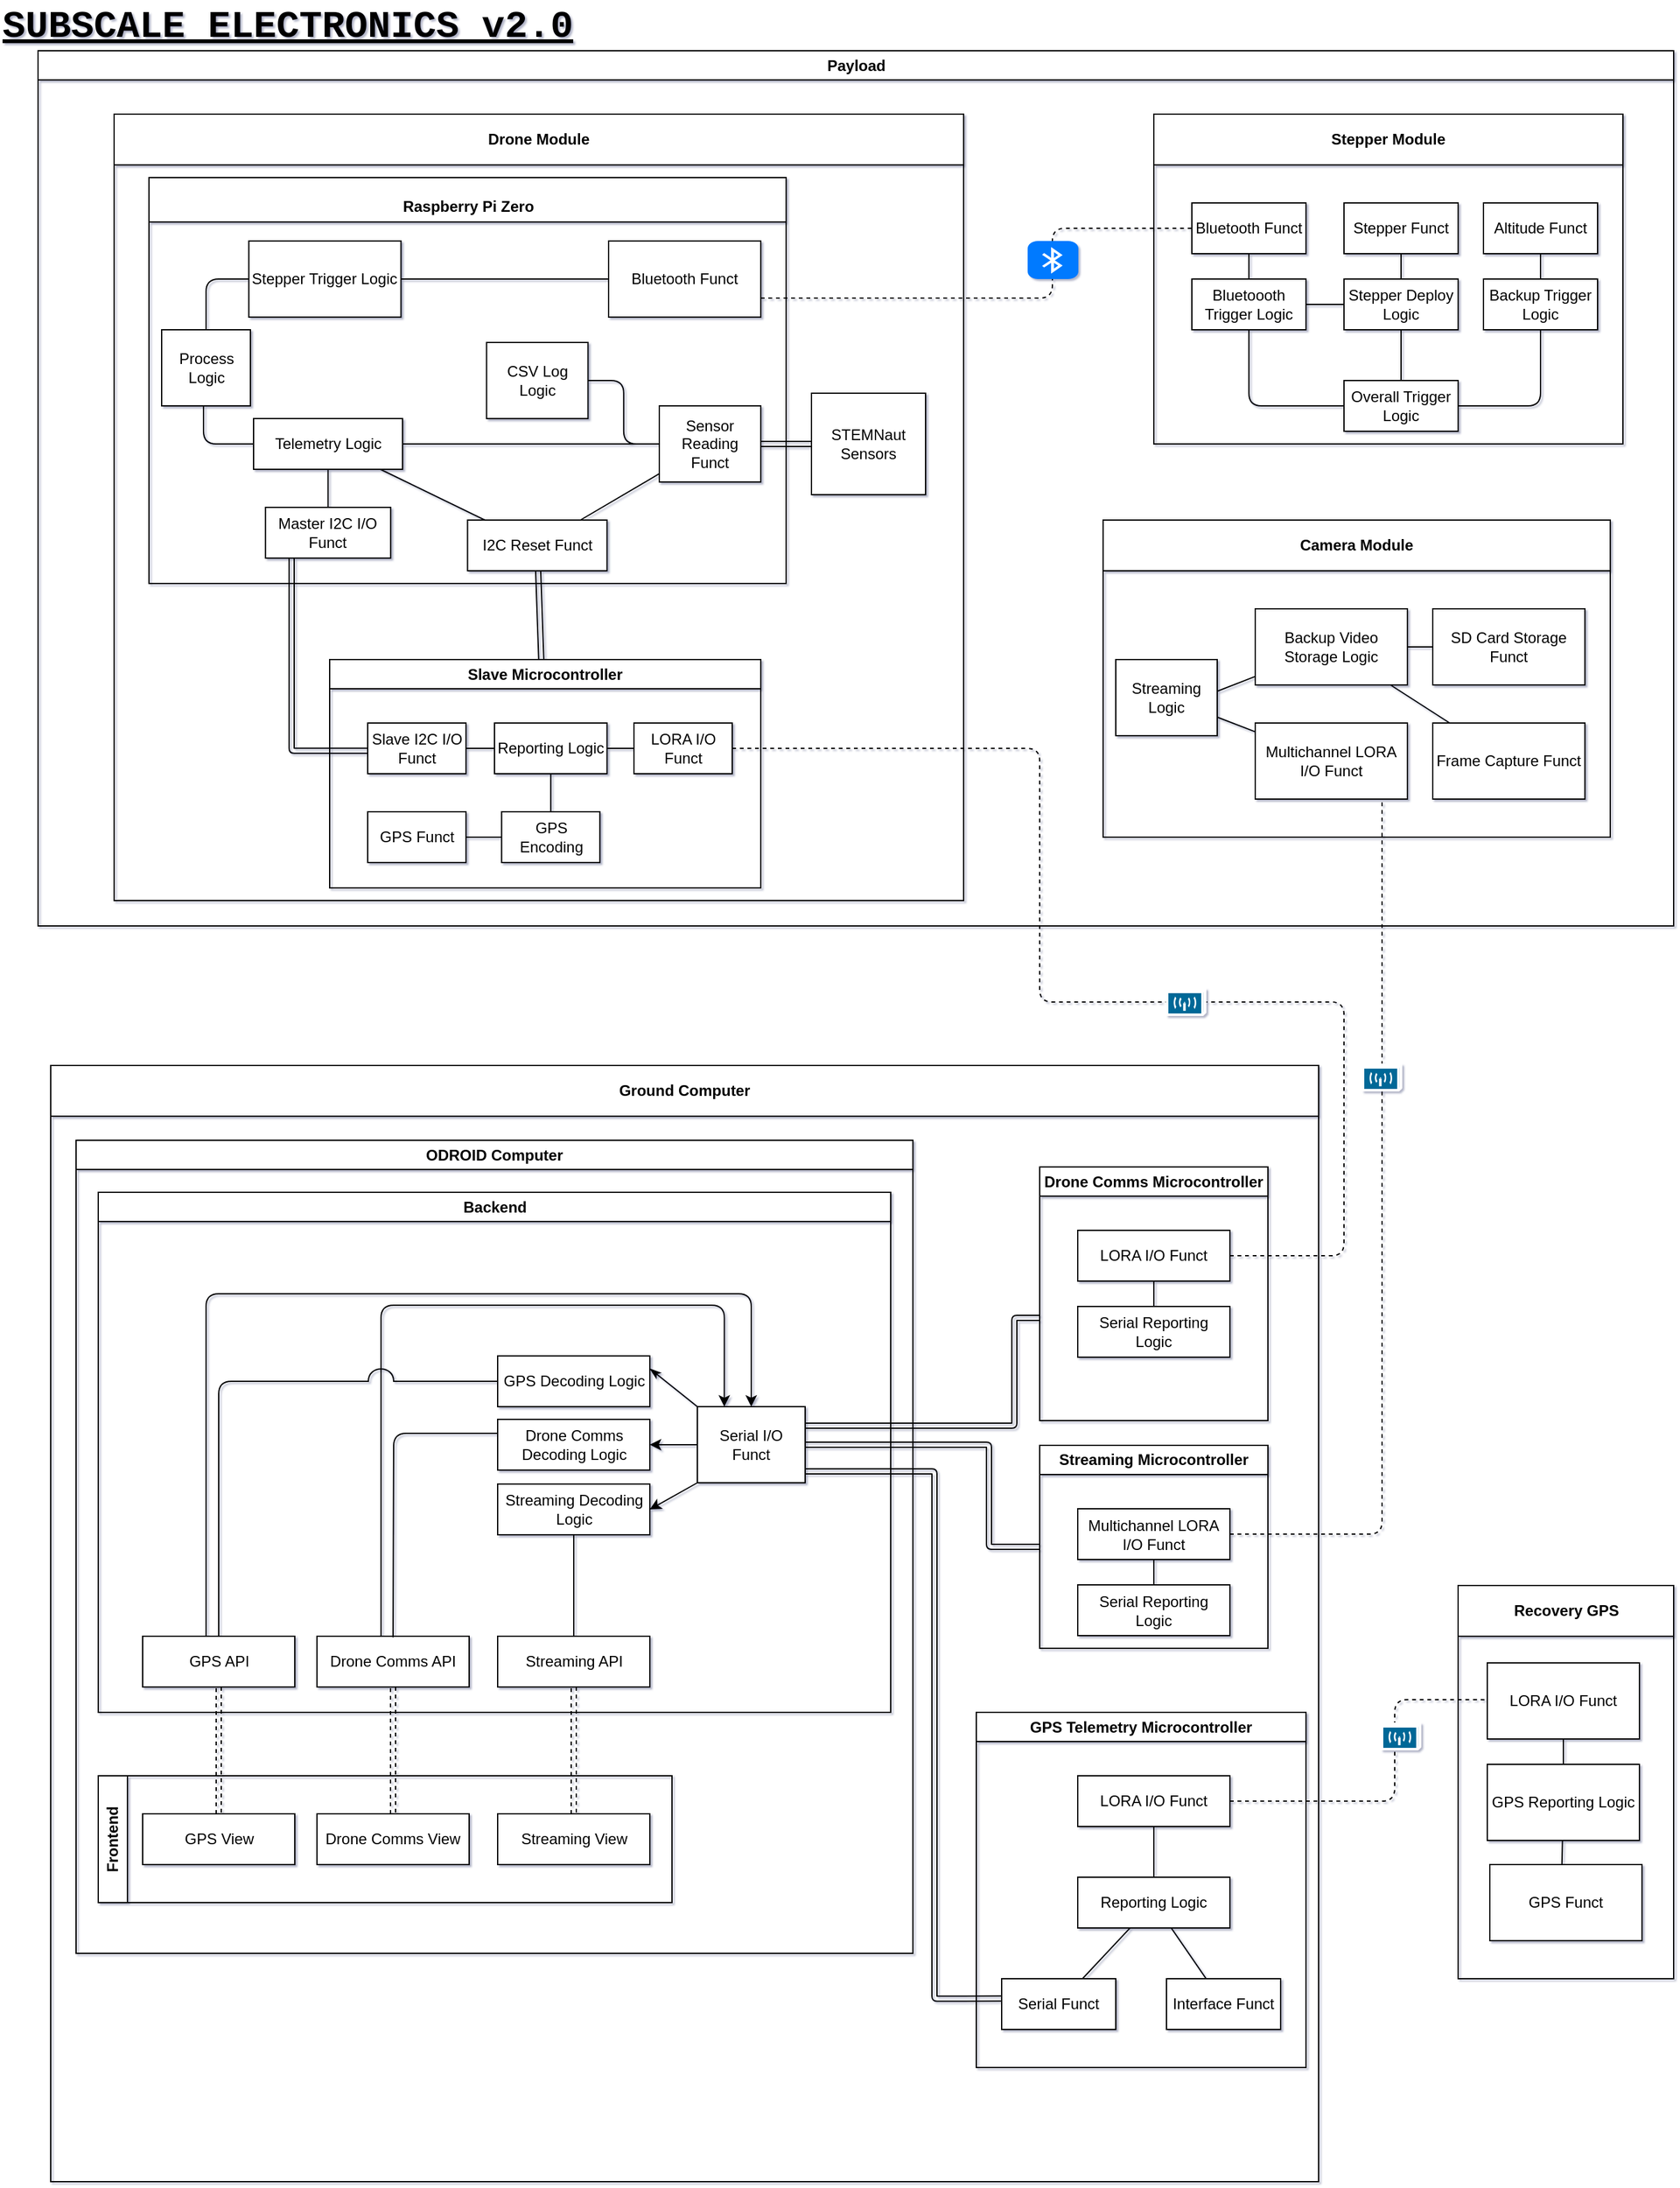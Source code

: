 <mxfile scale="2" border="10">
    <diagram id="4QediJ6yFRxEmzGJgpwU" name="Page-2">
        <mxGraphModel dx="2498" dy="772" grid="1" gridSize="10" guides="1" tooltips="1" connect="1" arrows="1" fold="1" page="0" pageScale="1" pageWidth="850" pageHeight="1100" background="none" math="0" shadow="1">
            <root>
                <mxCell id="0"/>
                <mxCell id="1" parent="0"/>
                <mxCell id="gPSL2kvVGcQyYVKuC0gU-1" value="&lt;div style=&quot;font-size: 30px;&quot;&gt;SUBSCALE ELECTRONICS v2.0&lt;/div&gt;" style="text;html=1;strokeColor=none;fillColor=none;align=left;verticalAlign=middle;whiteSpace=wrap;rounded=0;fontFamily=Courier New;fontSize=30;fontStyle=5" parent="1" vertex="1">
                    <mxGeometry x="-390" y="90" width="640" height="40" as="geometry"/>
                </mxCell>
                <mxCell id="gPSL2kvVGcQyYVKuC0gU-23" value="Ground Computer" style="swimlane;whiteSpace=wrap;html=1;startSize=40;" parent="1" vertex="1">
                    <mxGeometry x="-350" y="930" width="1000" height="880" as="geometry">
                        <mxRectangle x="110" y="470" width="180" height="40" as="alternateBounds"/>
                    </mxGeometry>
                </mxCell>
                <mxCell id="gPSL2kvVGcQyYVKuC0gU-254" style="edgeStyle=orthogonalEdgeStyle;shape=link;jumpStyle=arc;jumpSize=20;html=1;entryX=1;entryY=0.25;entryDx=0;entryDy=0;fontColor=default;startArrow=none;startFill=0;endArrow=none;endFill=0;" parent="gPSL2kvVGcQyYVKuC0gU-23" source="gPSL2kvVGcQyYVKuC0gU-136" target="gPSL2kvVGcQyYVKuC0gU-139" edge="1">
                    <mxGeometry relative="1" as="geometry">
                        <Array as="points">
                            <mxPoint x="760" y="199"/>
                            <mxPoint x="760" y="284"/>
                        </Array>
                    </mxGeometry>
                </mxCell>
                <mxCell id="gPSL2kvVGcQyYVKuC0gU-136" value="Drone Comms Microcontroller" style="swimlane;whiteSpace=wrap;html=1;labelBackgroundColor=none;fontColor=default;" parent="gPSL2kvVGcQyYVKuC0gU-23" vertex="1">
                    <mxGeometry x="780" y="80" width="180" height="200" as="geometry"/>
                </mxCell>
                <mxCell id="gPSL2kvVGcQyYVKuC0gU-144" style="edgeStyle=none;html=1;fontColor=default;startArrow=none;startFill=0;endArrow=none;endFill=0;" parent="gPSL2kvVGcQyYVKuC0gU-136" source="gPSL2kvVGcQyYVKuC0gU-24" target="gPSL2kvVGcQyYVKuC0gU-137" edge="1">
                    <mxGeometry relative="1" as="geometry"/>
                </mxCell>
                <mxCell id="gPSL2kvVGcQyYVKuC0gU-24" value="LORA I/O Funct" style="rounded=0;whiteSpace=wrap;html=1;" parent="gPSL2kvVGcQyYVKuC0gU-136" vertex="1">
                    <mxGeometry x="30" y="50" width="120" height="40" as="geometry"/>
                </mxCell>
                <mxCell id="gPSL2kvVGcQyYVKuC0gU-137" value="Serial Reporting Logic" style="rounded=0;whiteSpace=wrap;html=1;" parent="gPSL2kvVGcQyYVKuC0gU-136" vertex="1">
                    <mxGeometry x="30" y="110" width="120" height="40" as="geometry"/>
                </mxCell>
                <mxCell id="gPSL2kvVGcQyYVKuC0gU-272" style="edgeStyle=orthogonalEdgeStyle;jumpStyle=gap;jumpSize=20;html=1;fontColor=default;startArrow=none;startFill=0;endArrow=none;endFill=0;shape=link;" parent="gPSL2kvVGcQyYVKuC0gU-23" source="gPSL2kvVGcQyYVKuC0gU-166" target="gPSL2kvVGcQyYVKuC0gU-139" edge="1">
                    <mxGeometry relative="1" as="geometry">
                        <Array as="points">
                            <mxPoint x="740" y="379"/>
                            <mxPoint x="740" y="299"/>
                        </Array>
                    </mxGeometry>
                </mxCell>
                <mxCell id="gPSL2kvVGcQyYVKuC0gU-166" value="Streaming Microcontroller" style="swimlane;whiteSpace=wrap;html=1;labelBackgroundColor=none;fontColor=default;" parent="gPSL2kvVGcQyYVKuC0gU-23" vertex="1">
                    <mxGeometry x="780" y="299.5" width="180" height="160" as="geometry"/>
                </mxCell>
                <mxCell id="gPSL2kvVGcQyYVKuC0gU-167" style="edgeStyle=none;html=1;fontColor=default;startArrow=none;startFill=0;endArrow=none;endFill=0;" parent="gPSL2kvVGcQyYVKuC0gU-166" source="gPSL2kvVGcQyYVKuC0gU-168" target="gPSL2kvVGcQyYVKuC0gU-169" edge="1">
                    <mxGeometry relative="1" as="geometry"/>
                </mxCell>
                <mxCell id="gPSL2kvVGcQyYVKuC0gU-168" value="Multichannel LORA I/O Funct" style="rounded=0;whiteSpace=wrap;html=1;" parent="gPSL2kvVGcQyYVKuC0gU-166" vertex="1">
                    <mxGeometry x="30" y="50" width="120" height="40" as="geometry"/>
                </mxCell>
                <mxCell id="gPSL2kvVGcQyYVKuC0gU-169" value="Serial Reporting Logic" style="rounded=0;whiteSpace=wrap;html=1;" parent="gPSL2kvVGcQyYVKuC0gU-166" vertex="1">
                    <mxGeometry x="30" y="110" width="120" height="40" as="geometry"/>
                </mxCell>
                <mxCell id="gPSL2kvVGcQyYVKuC0gU-249" value="ODROID Computer" style="swimlane;whiteSpace=wrap;html=1;labelBackgroundColor=none;fontColor=default;gradientColor=none;" parent="gPSL2kvVGcQyYVKuC0gU-23" vertex="1">
                    <mxGeometry x="20" y="59" width="660" height="641" as="geometry">
                        <mxRectangle x="20" y="59" width="150" height="30" as="alternateBounds"/>
                    </mxGeometry>
                </mxCell>
                <mxCell id="gPSL2kvVGcQyYVKuC0gU-245" value="Frontend" style="swimlane;horizontal=0;whiteSpace=wrap;html=1;labelBackgroundColor=none;fontColor=default;gradientColor=none;" parent="gPSL2kvVGcQyYVKuC0gU-249" vertex="1">
                    <mxGeometry x="17.5" y="501" width="452.5" height="100" as="geometry"/>
                </mxCell>
                <mxCell id="gPSL2kvVGcQyYVKuC0gU-142" value="GPS View" style="rounded=0;whiteSpace=wrap;html=1;" parent="gPSL2kvVGcQyYVKuC0gU-245" vertex="1">
                    <mxGeometry x="35" y="30" width="120" height="40" as="geometry"/>
                </mxCell>
                <mxCell id="gPSL2kvVGcQyYVKuC0gU-203" value="Drone Comms View" style="rounded=0;whiteSpace=wrap;html=1;" parent="gPSL2kvVGcQyYVKuC0gU-245" vertex="1">
                    <mxGeometry x="172.5" y="30" width="120" height="40" as="geometry"/>
                </mxCell>
                <mxCell id="gPSL2kvVGcQyYVKuC0gU-204" value="Streaming View" style="rounded=0;whiteSpace=wrap;html=1;" parent="gPSL2kvVGcQyYVKuC0gU-245" vertex="1">
                    <mxGeometry x="315" y="30" width="120" height="40" as="geometry"/>
                </mxCell>
                <mxCell id="gPSL2kvVGcQyYVKuC0gU-138" value="Backend" style="swimlane;whiteSpace=wrap;html=1;labelBackgroundColor=none;fontColor=default;" parent="gPSL2kvVGcQyYVKuC0gU-249" vertex="1">
                    <mxGeometry x="17.5" y="41" width="625" height="410" as="geometry"/>
                </mxCell>
                <mxCell id="gPSL2kvVGcQyYVKuC0gU-197" style="jumpStyle=arc;jumpSize=20;html=1;entryX=1;entryY=0.25;entryDx=0;entryDy=0;fontColor=default;startArrow=none;startFill=0;endArrow=classicThin;endFill=1;exitX=0;exitY=0;exitDx=0;exitDy=0;" parent="gPSL2kvVGcQyYVKuC0gU-138" source="gPSL2kvVGcQyYVKuC0gU-139" target="gPSL2kvVGcQyYVKuC0gU-190" edge="1">
                    <mxGeometry relative="1" as="geometry"/>
                </mxCell>
                <mxCell id="gPSL2kvVGcQyYVKuC0gU-198" style="edgeStyle=none;jumpStyle=arc;jumpSize=20;html=1;fontColor=default;startArrow=none;startFill=0;endArrow=classic;endFill=1;" parent="gPSL2kvVGcQyYVKuC0gU-138" source="gPSL2kvVGcQyYVKuC0gU-139" target="gPSL2kvVGcQyYVKuC0gU-192" edge="1">
                    <mxGeometry relative="1" as="geometry"/>
                </mxCell>
                <mxCell id="gPSL2kvVGcQyYVKuC0gU-199" style="edgeStyle=none;jumpStyle=arc;jumpSize=20;html=1;entryX=1;entryY=0.5;entryDx=0;entryDy=0;fontColor=default;startArrow=none;startFill=0;endArrow=classic;endFill=1;exitX=0;exitY=1;exitDx=0;exitDy=0;" parent="gPSL2kvVGcQyYVKuC0gU-138" source="gPSL2kvVGcQyYVKuC0gU-139" target="gPSL2kvVGcQyYVKuC0gU-193" edge="1">
                    <mxGeometry relative="1" as="geometry"/>
                </mxCell>
                <mxCell id="gPSL2kvVGcQyYVKuC0gU-139" value="Serial I/O Funct" style="rounded=0;whiteSpace=wrap;html=1;" parent="gPSL2kvVGcQyYVKuC0gU-138" vertex="1">
                    <mxGeometry x="472.5" y="169" width="85" height="60" as="geometry"/>
                </mxCell>
                <mxCell id="gPSL2kvVGcQyYVKuC0gU-201" style="edgeStyle=orthogonalEdgeStyle;jumpStyle=arc;jumpSize=20;html=1;fontColor=default;startArrow=none;startFill=0;endArrow=classic;endFill=1;" parent="gPSL2kvVGcQyYVKuC0gU-138" source="gPSL2kvVGcQyYVKuC0gU-140" target="gPSL2kvVGcQyYVKuC0gU-139" edge="1">
                    <mxGeometry relative="1" as="geometry">
                        <mxPoint x="472.5" y="80.0" as="targetPoint"/>
                        <Array as="points">
                            <mxPoint x="85" y="80"/>
                            <mxPoint x="515" y="80"/>
                        </Array>
                    </mxGeometry>
                </mxCell>
                <mxCell id="gPSL2kvVGcQyYVKuC0gU-140" value="GPS API" style="rounded=0;whiteSpace=wrap;html=1;" parent="gPSL2kvVGcQyYVKuC0gU-138" vertex="1">
                    <mxGeometry x="35" y="350" width="120" height="40" as="geometry"/>
                </mxCell>
                <mxCell id="gPSL2kvVGcQyYVKuC0gU-202" style="edgeStyle=orthogonalEdgeStyle;jumpStyle=arc;jumpSize=20;html=1;entryX=0.25;entryY=0;entryDx=0;entryDy=0;fontColor=default;startArrow=none;startFill=0;endArrow=classic;endFill=1;" parent="gPSL2kvVGcQyYVKuC0gU-138" source="gPSL2kvVGcQyYVKuC0gU-159" target="gPSL2kvVGcQyYVKuC0gU-139" edge="1">
                    <mxGeometry relative="1" as="geometry">
                        <mxPoint x="472.16" y="89.12" as="targetPoint"/>
                        <Array as="points">
                            <mxPoint x="223" y="89"/>
                            <mxPoint x="494" y="89"/>
                        </Array>
                    </mxGeometry>
                </mxCell>
                <mxCell id="gPSL2kvVGcQyYVKuC0gU-159" value="Drone Comms API" style="rounded=0;whiteSpace=wrap;html=1;" parent="gPSL2kvVGcQyYVKuC0gU-138" vertex="1">
                    <mxGeometry x="172.5" y="350.0" width="120" height="40" as="geometry"/>
                </mxCell>
                <mxCell id="gPSL2kvVGcQyYVKuC0gU-183" value="Streaming API" style="rounded=0;whiteSpace=wrap;html=1;" parent="gPSL2kvVGcQyYVKuC0gU-138" vertex="1">
                    <mxGeometry x="315" y="350.0" width="120" height="40" as="geometry"/>
                </mxCell>
                <mxCell id="gPSL2kvVGcQyYVKuC0gU-194" style="edgeStyle=orthogonalEdgeStyle;jumpStyle=arc;jumpSize=20;html=1;entryX=0.5;entryY=0;entryDx=0;entryDy=0;fontColor=default;startArrow=none;startFill=0;endArrow=none;endFill=0;" parent="gPSL2kvVGcQyYVKuC0gU-138" source="gPSL2kvVGcQyYVKuC0gU-190" target="gPSL2kvVGcQyYVKuC0gU-140" edge="1">
                    <mxGeometry relative="1" as="geometry"/>
                </mxCell>
                <mxCell id="gPSL2kvVGcQyYVKuC0gU-190" value="GPS Decoding Logic" style="rounded=0;whiteSpace=wrap;html=1;" parent="gPSL2kvVGcQyYVKuC0gU-138" vertex="1">
                    <mxGeometry x="315" y="129" width="120" height="40" as="geometry"/>
                </mxCell>
                <mxCell id="gPSL2kvVGcQyYVKuC0gU-195" style="edgeStyle=orthogonalEdgeStyle;jumpStyle=arc;jumpSize=20;html=1;entryX=0.5;entryY=0;entryDx=0;entryDy=0;fontColor=default;startArrow=none;startFill=0;endArrow=none;endFill=0;" parent="gPSL2kvVGcQyYVKuC0gU-138" source="gPSL2kvVGcQyYVKuC0gU-192" target="gPSL2kvVGcQyYVKuC0gU-159" edge="1">
                    <mxGeometry relative="1" as="geometry">
                        <Array as="points">
                            <mxPoint x="233" y="190"/>
                            <mxPoint x="233" y="351"/>
                            <mxPoint x="233" y="351"/>
                        </Array>
                    </mxGeometry>
                </mxCell>
                <mxCell id="gPSL2kvVGcQyYVKuC0gU-192" value="Drone Comms Decoding Logic" style="rounded=0;whiteSpace=wrap;html=1;" parent="gPSL2kvVGcQyYVKuC0gU-138" vertex="1">
                    <mxGeometry x="315" y="179" width="120" height="40" as="geometry"/>
                </mxCell>
                <mxCell id="gPSL2kvVGcQyYVKuC0gU-196" style="edgeStyle=orthogonalEdgeStyle;jumpStyle=arc;jumpSize=20;html=1;fontColor=default;startArrow=none;startFill=0;endArrow=none;endFill=0;" parent="gPSL2kvVGcQyYVKuC0gU-138" source="gPSL2kvVGcQyYVKuC0gU-193" target="gPSL2kvVGcQyYVKuC0gU-183" edge="1">
                    <mxGeometry relative="1" as="geometry"/>
                </mxCell>
                <mxCell id="gPSL2kvVGcQyYVKuC0gU-193" value="Streaming Decoding Logic" style="rounded=0;whiteSpace=wrap;html=1;" parent="gPSL2kvVGcQyYVKuC0gU-138" vertex="1">
                    <mxGeometry x="315" y="230" width="120" height="40" as="geometry"/>
                </mxCell>
                <mxCell id="gPSL2kvVGcQyYVKuC0gU-246" style="edgeStyle=orthogonalEdgeStyle;shape=link;jumpStyle=arc;jumpSize=20;html=1;fontColor=default;startArrow=none;startFill=0;endArrow=none;endFill=0;dashed=1;" parent="gPSL2kvVGcQyYVKuC0gU-249" source="gPSL2kvVGcQyYVKuC0gU-140" target="gPSL2kvVGcQyYVKuC0gU-142" edge="1">
                    <mxGeometry relative="1" as="geometry"/>
                </mxCell>
                <mxCell id="gPSL2kvVGcQyYVKuC0gU-247" style="edgeStyle=orthogonalEdgeStyle;shape=link;jumpStyle=arc;jumpSize=20;html=1;dashed=1;fontColor=default;startArrow=none;startFill=0;endArrow=none;endFill=0;" parent="gPSL2kvVGcQyYVKuC0gU-249" source="gPSL2kvVGcQyYVKuC0gU-159" target="gPSL2kvVGcQyYVKuC0gU-203" edge="1">
                    <mxGeometry relative="1" as="geometry"/>
                </mxCell>
                <mxCell id="gPSL2kvVGcQyYVKuC0gU-248" style="edgeStyle=orthogonalEdgeStyle;shape=link;jumpStyle=arc;jumpSize=20;html=1;dashed=1;fontColor=default;startArrow=none;startFill=0;endArrow=none;endFill=0;" parent="gPSL2kvVGcQyYVKuC0gU-249" source="gPSL2kvVGcQyYVKuC0gU-183" target="gPSL2kvVGcQyYVKuC0gU-204" edge="1">
                    <mxGeometry relative="1" as="geometry"/>
                </mxCell>
                <mxCell id="gPSL2kvVGcQyYVKuC0gU-185" value="GPS Telemetry Microcontroller" style="swimlane;whiteSpace=wrap;html=1;labelBackgroundColor=none;fontColor=default;" parent="gPSL2kvVGcQyYVKuC0gU-23" vertex="1">
                    <mxGeometry x="730" y="510" width="260" height="280" as="geometry"/>
                </mxCell>
                <mxCell id="gPSL2kvVGcQyYVKuC0gU-186" style="edgeStyle=none;html=1;fontColor=default;startArrow=none;startFill=0;endArrow=none;endFill=0;" parent="gPSL2kvVGcQyYVKuC0gU-185" source="gPSL2kvVGcQyYVKuC0gU-187" target="gPSL2kvVGcQyYVKuC0gU-188" edge="1">
                    <mxGeometry relative="1" as="geometry"/>
                </mxCell>
                <mxCell id="gPSL2kvVGcQyYVKuC0gU-187" value="LORA I/O Funct" style="rounded=0;whiteSpace=wrap;html=1;" parent="gPSL2kvVGcQyYVKuC0gU-185" vertex="1">
                    <mxGeometry x="80" y="50" width="120" height="40" as="geometry"/>
                </mxCell>
                <mxCell id="_GHLLQImxxOvS69e7ARH-34" style="edgeStyle=none;html=1;endArrow=none;endFill=0;" edge="1" parent="gPSL2kvVGcQyYVKuC0gU-185" source="gPSL2kvVGcQyYVKuC0gU-188" target="_GHLLQImxxOvS69e7ARH-33">
                    <mxGeometry relative="1" as="geometry"/>
                </mxCell>
                <mxCell id="_GHLLQImxxOvS69e7ARH-35" style="edgeStyle=none;html=1;endArrow=none;endFill=0;" edge="1" parent="gPSL2kvVGcQyYVKuC0gU-185" source="gPSL2kvVGcQyYVKuC0gU-188" target="_GHLLQImxxOvS69e7ARH-32">
                    <mxGeometry relative="1" as="geometry"/>
                </mxCell>
                <mxCell id="gPSL2kvVGcQyYVKuC0gU-188" value="Reporting Logic" style="rounded=0;whiteSpace=wrap;html=1;" parent="gPSL2kvVGcQyYVKuC0gU-185" vertex="1">
                    <mxGeometry x="80" y="130" width="120" height="40" as="geometry"/>
                </mxCell>
                <mxCell id="_GHLLQImxxOvS69e7ARH-32" value="Interface Funct" style="rounded=0;whiteSpace=wrap;html=1;" vertex="1" parent="gPSL2kvVGcQyYVKuC0gU-185">
                    <mxGeometry x="150" y="210" width="90" height="40" as="geometry"/>
                </mxCell>
                <mxCell id="_GHLLQImxxOvS69e7ARH-33" value="Serial Funct" style="rounded=0;whiteSpace=wrap;html=1;" vertex="1" parent="gPSL2kvVGcQyYVKuC0gU-185">
                    <mxGeometry x="20" y="210" width="90" height="40" as="geometry"/>
                </mxCell>
                <mxCell id="gPSL2kvVGcQyYVKuC0gU-273" style="edgeStyle=orthogonalEdgeStyle;shape=link;jumpStyle=gap;jumpSize=20;html=1;fontColor=default;startArrow=none;startFill=0;endArrow=none;endFill=0;entryX=-0.004;entryY=0.392;entryDx=0;entryDy=0;entryPerimeter=0;" parent="gPSL2kvVGcQyYVKuC0gU-23" source="gPSL2kvVGcQyYVKuC0gU-139" target="_GHLLQImxxOvS69e7ARH-33" edge="1">
                    <mxGeometry relative="1" as="geometry">
                        <Array as="points">
                            <mxPoint x="697" y="320"/>
                            <mxPoint x="697" y="736"/>
                        </Array>
                        <mxPoint x="730" y="580" as="targetPoint"/>
                    </mxGeometry>
                </mxCell>
                <mxCell id="gPSL2kvVGcQyYVKuC0gU-86" value="" style="endArrow=none;html=1;dashed=1;fontColor=default;exitX=1;exitY=0.5;exitDx=0;exitDy=0;startArrow=none;startFill=0;edgeStyle=orthogonalEdgeStyle;endFill=0;entryX=1;entryY=0.5;entryDx=0;entryDy=0;" parent="1" source="gPSL2kvVGcQyYVKuC0gU-24" target="gPSL2kvVGcQyYVKuC0gU-228" edge="1">
                    <mxGeometry relative="1" as="geometry">
                        <mxPoint x="310" y="500" as="sourcePoint"/>
                        <mxPoint x="230" y="790" as="targetPoint"/>
                        <Array as="points">
                            <mxPoint x="670" y="1080"/>
                            <mxPoint x="670" y="880"/>
                            <mxPoint x="430" y="880"/>
                            <mxPoint x="430" y="680"/>
                        </Array>
                    </mxGeometry>
                </mxCell>
                <mxCell id="gPSL2kvVGcQyYVKuC0gU-87" value="" style="shape=mxgraph.cisco.wireless.wireless_transport;html=1;pointerEvents=1;dashed=0;fillColor=#036897;strokeColor=#ffffff;strokeWidth=2;verticalLabelPosition=bottom;verticalAlign=top;align=center;outlineConnect=0;labelBackgroundColor=none;fontColor=default;" parent="gPSL2kvVGcQyYVKuC0gU-86" vertex="1">
                    <mxGeometry width="30" height="20" relative="1" as="geometry">
                        <mxPoint x="57" y="-10" as="offset"/>
                    </mxGeometry>
                </mxCell>
                <mxCell id="gPSL2kvVGcQyYVKuC0gU-102" value="Recovery GPS" style="swimlane;labelBackgroundColor=none;fontColor=default;html=1;startSize=40;" parent="1" vertex="1">
                    <mxGeometry x="760" y="1340" width="170" height="310" as="geometry"/>
                </mxCell>
                <mxCell id="gPSL2kvVGcQyYVKuC0gU-112" style="edgeStyle=none;html=1;fontColor=default;startArrow=none;startFill=0;endArrow=none;endFill=0;exitX=0.474;exitY=-0.006;exitDx=0;exitDy=0;exitPerimeter=0;" parent="gPSL2kvVGcQyYVKuC0gU-102" source="gPSL2kvVGcQyYVKuC0gU-263" target="gPSL2kvVGcQyYVKuC0gU-109" edge="1">
                    <mxGeometry relative="1" as="geometry">
                        <mxPoint x="100" y="224" as="sourcePoint"/>
                    </mxGeometry>
                </mxCell>
                <mxCell id="gPSL2kvVGcQyYVKuC0gU-111" style="edgeStyle=none;html=1;fontColor=default;startArrow=none;startFill=0;endArrow=none;endFill=0;" parent="gPSL2kvVGcQyYVKuC0gU-102" source="gPSL2kvVGcQyYVKuC0gU-107" target="gPSL2kvVGcQyYVKuC0gU-109" edge="1">
                    <mxGeometry relative="1" as="geometry"/>
                </mxCell>
                <mxCell id="gPSL2kvVGcQyYVKuC0gU-107" value="LORA I/O Funct" style="rounded=0;whiteSpace=wrap;html=1;labelBackgroundColor=none;fontColor=default;" parent="gPSL2kvVGcQyYVKuC0gU-102" vertex="1">
                    <mxGeometry x="23" y="61" width="120" height="60" as="geometry"/>
                </mxCell>
                <mxCell id="gPSL2kvVGcQyYVKuC0gU-109" value="GPS Reporting Logic" style="rounded=0;whiteSpace=wrap;html=1;labelBackgroundColor=none;fontColor=default;" parent="gPSL2kvVGcQyYVKuC0gU-102" vertex="1">
                    <mxGeometry x="23" y="141" width="120" height="60" as="geometry"/>
                </mxCell>
                <mxCell id="gPSL2kvVGcQyYVKuC0gU-263" value="GPS Funct" style="rounded=0;whiteSpace=wrap;html=1;labelBackgroundColor=none;fontColor=default;" parent="gPSL2kvVGcQyYVKuC0gU-102" vertex="1">
                    <mxGeometry x="25" y="220" width="120" height="60" as="geometry"/>
                </mxCell>
                <mxCell id="gPSL2kvVGcQyYVKuC0gU-104" value="" style="endArrow=none;html=1;dashed=1;fontColor=default;exitX=1;exitY=0.5;exitDx=0;exitDy=0;entryX=0;entryY=0.5;entryDx=0;entryDy=0;startArrow=none;startFill=0;edgeStyle=orthogonalEdgeStyle;endFill=0;" parent="1" source="gPSL2kvVGcQyYVKuC0gU-187" target="gPSL2kvVGcQyYVKuC0gU-107" edge="1">
                    <mxGeometry relative="1" as="geometry">
                        <mxPoint x="540" y="846.85" as="sourcePoint"/>
                        <mxPoint x="540.47" y="745.45" as="targetPoint"/>
                        <Array as="points">
                            <mxPoint x="710" y="1510"/>
                            <mxPoint x="710" y="1430"/>
                            <mxPoint x="783" y="1430"/>
                        </Array>
                    </mxGeometry>
                </mxCell>
                <mxCell id="gPSL2kvVGcQyYVKuC0gU-105" value="" style="shape=mxgraph.cisco.wireless.wireless_transport;html=1;pointerEvents=1;dashed=0;fillColor=#036897;strokeColor=#ffffff;strokeWidth=2;verticalLabelPosition=bottom;verticalAlign=top;align=center;outlineConnect=0;labelBackgroundColor=none;fontColor=default;" parent="gPSL2kvVGcQyYVKuC0gU-104" vertex="1">
                    <mxGeometry width="30" height="20" relative="1" as="geometry">
                        <mxPoint x="-10" y="-49" as="offset"/>
                    </mxGeometry>
                </mxCell>
                <mxCell id="gPSL2kvVGcQyYVKuC0gU-171" value="Payload" style="swimlane;labelBackgroundColor=none;fontColor=default;gradientColor=none;html=1;" parent="1" vertex="1">
                    <mxGeometry x="-360" y="130" width="1290" height="690" as="geometry"/>
                </mxCell>
                <mxCell id="gPSL2kvVGcQyYVKuC0gU-147" value="Camera Module" style="swimlane;whiteSpace=wrap;html=1;startSize=40;" parent="gPSL2kvVGcQyYVKuC0gU-171" vertex="1">
                    <mxGeometry x="840" y="370" width="400" height="250" as="geometry">
                        <mxRectangle x="40" y="80" width="180" height="40" as="alternateBounds"/>
                    </mxGeometry>
                </mxCell>
                <mxCell id="gPSL2kvVGcQyYVKuC0gU-152" style="edgeStyle=none;html=1;fontColor=default;startArrow=none;startFill=0;endArrow=none;endFill=0;" parent="gPSL2kvVGcQyYVKuC0gU-147" source="gPSL2kvVGcQyYVKuC0gU-148" target="gPSL2kvVGcQyYVKuC0gU-150" edge="1">
                    <mxGeometry relative="1" as="geometry"/>
                </mxCell>
                <mxCell id="gPSL2kvVGcQyYVKuC0gU-148" value="Frame Capture Funct" style="rounded=0;whiteSpace=wrap;html=1;" parent="gPSL2kvVGcQyYVKuC0gU-147" vertex="1">
                    <mxGeometry x="260" y="160" width="120" height="60" as="geometry"/>
                </mxCell>
                <mxCell id="gPSL2kvVGcQyYVKuC0gU-151" style="edgeStyle=none;html=1;fontColor=default;startArrow=none;startFill=0;endArrow=none;endFill=0;" parent="gPSL2kvVGcQyYVKuC0gU-147" source="gPSL2kvVGcQyYVKuC0gU-149" target="gPSL2kvVGcQyYVKuC0gU-150" edge="1">
                    <mxGeometry relative="1" as="geometry"/>
                </mxCell>
                <mxCell id="gPSL2kvVGcQyYVKuC0gU-149" value="SD Card Storage Funct" style="rounded=0;whiteSpace=wrap;html=1;" parent="gPSL2kvVGcQyYVKuC0gU-147" vertex="1">
                    <mxGeometry x="260" y="70" width="120" height="60" as="geometry"/>
                </mxCell>
                <mxCell id="gPSL2kvVGcQyYVKuC0gU-157" style="edgeStyle=none;html=1;entryX=0.983;entryY=0.425;entryDx=0;entryDy=0;entryPerimeter=0;fontColor=default;startArrow=none;startFill=0;endArrow=none;endFill=0;" parent="gPSL2kvVGcQyYVKuC0gU-147" source="gPSL2kvVGcQyYVKuC0gU-150" target="gPSL2kvVGcQyYVKuC0gU-155" edge="1">
                    <mxGeometry relative="1" as="geometry"/>
                </mxCell>
                <mxCell id="gPSL2kvVGcQyYVKuC0gU-150" value="Backup Video Storage Logic" style="rounded=0;whiteSpace=wrap;html=1;" parent="gPSL2kvVGcQyYVKuC0gU-147" vertex="1">
                    <mxGeometry x="120" y="70" width="120" height="60" as="geometry"/>
                </mxCell>
                <mxCell id="gPSL2kvVGcQyYVKuC0gU-156" style="edgeStyle=none;html=1;fontColor=default;startArrow=none;startFill=0;endArrow=none;endFill=0;" parent="gPSL2kvVGcQyYVKuC0gU-147" source="gPSL2kvVGcQyYVKuC0gU-154" target="gPSL2kvVGcQyYVKuC0gU-155" edge="1">
                    <mxGeometry relative="1" as="geometry"/>
                </mxCell>
                <mxCell id="gPSL2kvVGcQyYVKuC0gU-154" value="Multichannel LORA I/O Funct" style="rounded=0;whiteSpace=wrap;html=1;" parent="gPSL2kvVGcQyYVKuC0gU-147" vertex="1">
                    <mxGeometry x="120" y="160" width="120" height="60" as="geometry"/>
                </mxCell>
                <mxCell id="gPSL2kvVGcQyYVKuC0gU-155" value="Streaming Logic" style="rounded=0;whiteSpace=wrap;html=1;" parent="gPSL2kvVGcQyYVKuC0gU-147" vertex="1">
                    <mxGeometry x="10" y="110" width="80" height="60" as="geometry"/>
                </mxCell>
                <mxCell id="gPSL2kvVGcQyYVKuC0gU-21" value="Stepper Module" style="swimlane;whiteSpace=wrap;html=1;startSize=40;" parent="gPSL2kvVGcQyYVKuC0gU-171" vertex="1">
                    <mxGeometry x="880" y="50" width="370" height="260" as="geometry">
                        <mxRectangle x="370" y="80" width="180" height="40" as="alternateBounds"/>
                    </mxGeometry>
                </mxCell>
                <mxCell id="gPSL2kvVGcQyYVKuC0gU-124" style="edgeStyle=none;html=1;fontColor=default;startArrow=none;startFill=0;endArrow=none;endFill=0;" parent="gPSL2kvVGcQyYVKuC0gU-21" source="gPSL2kvVGcQyYVKuC0gU-22" target="gPSL2kvVGcQyYVKuC0gU-117" edge="1">
                    <mxGeometry relative="1" as="geometry"/>
                </mxCell>
                <mxCell id="gPSL2kvVGcQyYVKuC0gU-22" value="Stepper Funct" style="rounded=0;whiteSpace=wrap;html=1;" parent="gPSL2kvVGcQyYVKuC0gU-21" vertex="1">
                    <mxGeometry x="150" y="70" width="90" height="40" as="geometry"/>
                </mxCell>
                <mxCell id="gPSL2kvVGcQyYVKuC0gU-114" value="Bluetooth Funct" style="rounded=0;whiteSpace=wrap;html=1;" parent="gPSL2kvVGcQyYVKuC0gU-21" vertex="1">
                    <mxGeometry x="30" y="70" width="90" height="40" as="geometry"/>
                </mxCell>
                <mxCell id="gPSL2kvVGcQyYVKuC0gU-115" value="Altitude Funct" style="rounded=0;whiteSpace=wrap;html=1;" parent="gPSL2kvVGcQyYVKuC0gU-21" vertex="1">
                    <mxGeometry x="260" y="70" width="90" height="40" as="geometry"/>
                </mxCell>
                <mxCell id="_GHLLQImxxOvS69e7ARH-2" style="edgeStyle=none;html=1;endArrow=none;endFill=0;" edge="1" parent="gPSL2kvVGcQyYVKuC0gU-21" source="gPSL2kvVGcQyYVKuC0gU-117" target="gPSL2kvVGcQyYVKuC0gU-131">
                    <mxGeometry relative="1" as="geometry"/>
                </mxCell>
                <mxCell id="gPSL2kvVGcQyYVKuC0gU-117" value="Stepper Deploy Logic" style="rounded=0;whiteSpace=wrap;html=1;" parent="gPSL2kvVGcQyYVKuC0gU-21" vertex="1">
                    <mxGeometry x="150" y="130" width="90" height="40" as="geometry"/>
                </mxCell>
                <mxCell id="gPSL2kvVGcQyYVKuC0gU-128" style="edgeStyle=none;html=1;fontColor=default;startArrow=none;startFill=0;endArrow=none;endFill=0;" parent="gPSL2kvVGcQyYVKuC0gU-21" source="gPSL2kvVGcQyYVKuC0gU-118" target="gPSL2kvVGcQyYVKuC0gU-115" edge="1">
                    <mxGeometry relative="1" as="geometry"/>
                </mxCell>
                <mxCell id="_GHLLQImxxOvS69e7ARH-3" style="edgeStyle=orthogonalEdgeStyle;html=1;endArrow=none;endFill=0;" edge="1" parent="gPSL2kvVGcQyYVKuC0gU-21" source="gPSL2kvVGcQyYVKuC0gU-118" target="gPSL2kvVGcQyYVKuC0gU-131">
                    <mxGeometry relative="1" as="geometry">
                        <Array as="points">
                            <mxPoint x="305" y="230"/>
                        </Array>
                    </mxGeometry>
                </mxCell>
                <mxCell id="gPSL2kvVGcQyYVKuC0gU-118" value="Backup Trigger Logic" style="rounded=0;whiteSpace=wrap;html=1;" parent="gPSL2kvVGcQyYVKuC0gU-21" vertex="1">
                    <mxGeometry x="260" y="130" width="90" height="40" as="geometry"/>
                </mxCell>
                <mxCell id="gPSL2kvVGcQyYVKuC0gU-127" style="edgeStyle=none;html=1;fontColor=default;startArrow=none;startFill=0;endArrow=none;endFill=0;" parent="gPSL2kvVGcQyYVKuC0gU-21" source="gPSL2kvVGcQyYVKuC0gU-126" target="gPSL2kvVGcQyYVKuC0gU-114" edge="1">
                    <mxGeometry relative="1" as="geometry"/>
                </mxCell>
                <mxCell id="gPSL2kvVGcQyYVKuC0gU-130" style="edgeStyle=none;html=1;fontColor=default;startArrow=none;startFill=0;endArrow=none;endFill=0;" parent="gPSL2kvVGcQyYVKuC0gU-21" source="gPSL2kvVGcQyYVKuC0gU-126" target="gPSL2kvVGcQyYVKuC0gU-117" edge="1">
                    <mxGeometry relative="1" as="geometry"/>
                </mxCell>
                <mxCell id="_GHLLQImxxOvS69e7ARH-1" style="edgeStyle=orthogonalEdgeStyle;html=1;endArrow=none;endFill=0;" edge="1" parent="gPSL2kvVGcQyYVKuC0gU-21" source="gPSL2kvVGcQyYVKuC0gU-126" target="gPSL2kvVGcQyYVKuC0gU-131">
                    <mxGeometry relative="1" as="geometry">
                        <Array as="points">
                            <mxPoint x="75" y="230"/>
                        </Array>
                    </mxGeometry>
                </mxCell>
                <mxCell id="gPSL2kvVGcQyYVKuC0gU-126" value="Bluetoooth Trigger Logic" style="rounded=0;whiteSpace=wrap;html=1;" parent="gPSL2kvVGcQyYVKuC0gU-21" vertex="1">
                    <mxGeometry x="30" y="130" width="90" height="40" as="geometry"/>
                </mxCell>
                <mxCell id="gPSL2kvVGcQyYVKuC0gU-131" value="Overall Trigger Logic" style="rounded=0;whiteSpace=wrap;html=1;" parent="gPSL2kvVGcQyYVKuC0gU-21" vertex="1">
                    <mxGeometry x="150" y="210" width="90" height="40" as="geometry"/>
                </mxCell>
                <mxCell id="gPSL2kvVGcQyYVKuC0gU-17" value="Drone Module" style="swimlane;whiteSpace=wrap;html=1;startSize=40;" parent="gPSL2kvVGcQyYVKuC0gU-171" vertex="1">
                    <mxGeometry x="60" y="50" width="670" height="620" as="geometry">
                        <mxRectangle x="40" y="80" width="180" height="40" as="alternateBounds"/>
                    </mxGeometry>
                </mxCell>
                <mxCell id="gPSL2kvVGcQyYVKuC0gU-222" value="Slave Microcontroller" style="swimlane;whiteSpace=wrap;html=1;labelBackgroundColor=none;fontColor=default;gradientColor=none;" parent="gPSL2kvVGcQyYVKuC0gU-17" vertex="1">
                    <mxGeometry x="170" y="430" width="340" height="180" as="geometry"/>
                </mxCell>
                <mxCell id="gPSL2kvVGcQyYVKuC0gU-250" style="edgeStyle=orthogonalEdgeStyle;jumpStyle=arc;jumpSize=20;html=1;fontColor=default;startArrow=none;startFill=0;endArrow=none;endFill=0;" parent="gPSL2kvVGcQyYVKuC0gU-222" source="gPSL2kvVGcQyYVKuC0gU-228" target="gPSL2kvVGcQyYVKuC0gU-231" edge="1">
                    <mxGeometry relative="1" as="geometry"/>
                </mxCell>
                <mxCell id="gPSL2kvVGcQyYVKuC0gU-228" value="LORA I/O Funct" style="rounded=0;whiteSpace=wrap;html=1;" parent="gPSL2kvVGcQyYVKuC0gU-222" vertex="1">
                    <mxGeometry x="240" y="50" width="77.5" height="40" as="geometry"/>
                </mxCell>
                <mxCell id="gPSL2kvVGcQyYVKuC0gU-229" value="Slave I2C I/O Funct" style="rounded=0;whiteSpace=wrap;html=1;" parent="gPSL2kvVGcQyYVKuC0gU-222" vertex="1">
                    <mxGeometry x="30" y="50" width="77.5" height="40" as="geometry"/>
                </mxCell>
                <mxCell id="gPSL2kvVGcQyYVKuC0gU-251" style="edgeStyle=orthogonalEdgeStyle;jumpStyle=arc;jumpSize=20;html=1;entryX=1;entryY=0.5;entryDx=0;entryDy=0;fontColor=default;startArrow=none;startFill=0;endArrow=none;endFill=0;" parent="gPSL2kvVGcQyYVKuC0gU-222" source="gPSL2kvVGcQyYVKuC0gU-231" target="gPSL2kvVGcQyYVKuC0gU-229" edge="1">
                    <mxGeometry relative="1" as="geometry"/>
                </mxCell>
                <mxCell id="gPSL2kvVGcQyYVKuC0gU-231" value="Reporting Logic" style="rounded=0;whiteSpace=wrap;html=1;" parent="gPSL2kvVGcQyYVKuC0gU-222" vertex="1">
                    <mxGeometry x="130" y="50" width="88.75" height="40" as="geometry"/>
                </mxCell>
                <mxCell id="_GHLLQImxxOvS69e7ARH-18" style="edgeStyle=none;html=1;endArrow=none;endFill=0;" edge="1" parent="gPSL2kvVGcQyYVKuC0gU-222" source="_GHLLQImxxOvS69e7ARH-16" target="_GHLLQImxxOvS69e7ARH-17">
                    <mxGeometry relative="1" as="geometry"/>
                </mxCell>
                <mxCell id="_GHLLQImxxOvS69e7ARH-16" value="GPS Funct" style="rounded=0;whiteSpace=wrap;html=1;" vertex="1" parent="gPSL2kvVGcQyYVKuC0gU-222">
                    <mxGeometry x="30" y="120" width="77.5" height="40" as="geometry"/>
                </mxCell>
                <mxCell id="_GHLLQImxxOvS69e7ARH-19" style="edgeStyle=none;html=1;endArrow=none;endFill=0;" edge="1" parent="gPSL2kvVGcQyYVKuC0gU-222" source="_GHLLQImxxOvS69e7ARH-17" target="gPSL2kvVGcQyYVKuC0gU-231">
                    <mxGeometry relative="1" as="geometry"/>
                </mxCell>
                <mxCell id="_GHLLQImxxOvS69e7ARH-17" value="GPS Encoding" style="rounded=0;whiteSpace=wrap;html=1;" vertex="1" parent="gPSL2kvVGcQyYVKuC0gU-222">
                    <mxGeometry x="135.63" y="120" width="77.5" height="40" as="geometry"/>
                </mxCell>
                <mxCell id="gPSL2kvVGcQyYVKuC0gU-266" style="edgeStyle=orthogonalEdgeStyle;shape=link;jumpStyle=gap;jumpSize=20;html=1;entryX=-0.005;entryY=0.547;entryDx=0;entryDy=0;fontColor=default;startArrow=none;startFill=0;endArrow=none;endFill=0;entryPerimeter=0;" parent="gPSL2kvVGcQyYVKuC0gU-17" source="gPSL2kvVGcQyYVKuC0gU-259" target="gPSL2kvVGcQyYVKuC0gU-229" edge="1">
                    <mxGeometry relative="1" as="geometry">
                        <Array as="points">
                            <mxPoint x="140" y="502"/>
                        </Array>
                    </mxGeometry>
                </mxCell>
                <mxCell id="gPSL2kvVGcQyYVKuC0gU-276" value="&lt;font face=&quot;Helvetica&quot; style=&quot;font-size: 12px;&quot;&gt;Raspberry Pi Zero&lt;/font&gt;" style="swimlane;whiteSpace=wrap;html=1;labelBackgroundColor=none;fontFamily=Courier New;fontSize=30;fontColor=default;gradientColor=none;startSize=35;align=center;verticalAlign=middle;" parent="gPSL2kvVGcQyYVKuC0gU-17" vertex="1">
                    <mxGeometry x="27.5" y="50" width="502.5" height="320" as="geometry"/>
                </mxCell>
                <mxCell id="gPSL2kvVGcQyYVKuC0gU-259" value="Master I2C I/O Funct" style="rounded=0;whiteSpace=wrap;html=1;" parent="gPSL2kvVGcQyYVKuC0gU-276" vertex="1">
                    <mxGeometry x="91.87" y="260" width="98.75" height="40" as="geometry"/>
                </mxCell>
                <mxCell id="_GHLLQImxxOvS69e7ARH-23" style="html=1;endArrow=none;endFill=0;" edge="1" parent="gPSL2kvVGcQyYVKuC0gU-276" source="gPSL2kvVGcQyYVKuC0gU-235" target="gPSL2kvVGcQyYVKuC0gU-213">
                    <mxGeometry relative="1" as="geometry"/>
                </mxCell>
                <mxCell id="gPSL2kvVGcQyYVKuC0gU-235" value="Telemetry Logic" style="rounded=0;whiteSpace=wrap;html=1;" parent="gPSL2kvVGcQyYVKuC0gU-276" vertex="1">
                    <mxGeometry x="82.49" y="190" width="117.5" height="40" as="geometry"/>
                </mxCell>
                <mxCell id="_GHLLQImxxOvS69e7ARH-21" style="edgeStyle=orthogonalEdgeStyle;html=1;entryX=0;entryY=0.5;entryDx=0;entryDy=0;endArrow=none;endFill=0;" edge="1" parent="gPSL2kvVGcQyYVKuC0gU-276" source="gPSL2kvVGcQyYVKuC0gU-267" target="gPSL2kvVGcQyYVKuC0gU-235">
                    <mxGeometry relative="1" as="geometry">
                        <Array as="points">
                            <mxPoint x="43" y="210"/>
                        </Array>
                    </mxGeometry>
                </mxCell>
                <mxCell id="gPSL2kvVGcQyYVKuC0gU-267" value="Process Logic" style="rounded=0;whiteSpace=wrap;html=1;" parent="gPSL2kvVGcQyYVKuC0gU-276" vertex="1">
                    <mxGeometry x="10" y="120" width="70" height="60" as="geometry"/>
                </mxCell>
                <mxCell id="_GHLLQImxxOvS69e7ARH-20" style="edgeStyle=orthogonalEdgeStyle;html=1;entryX=0.5;entryY=0;entryDx=0;entryDy=0;endArrow=none;endFill=0;exitX=0;exitY=0.5;exitDx=0;exitDy=0;" edge="1" parent="gPSL2kvVGcQyYVKuC0gU-276" source="gPSL2kvVGcQyYVKuC0gU-211" target="gPSL2kvVGcQyYVKuC0gU-267">
                    <mxGeometry relative="1" as="geometry"/>
                </mxCell>
                <mxCell id="gPSL2kvVGcQyYVKuC0gU-211" value="Stepper Trigger Logic" style="rounded=0;whiteSpace=wrap;html=1;" parent="gPSL2kvVGcQyYVKuC0gU-276" vertex="1">
                    <mxGeometry x="78.75" y="50" width="120" height="60" as="geometry"/>
                </mxCell>
                <mxCell id="gPSL2kvVGcQyYVKuC0gU-205" value="Bluetooth Funct" style="rounded=0;whiteSpace=wrap;html=1;" parent="gPSL2kvVGcQyYVKuC0gU-276" vertex="1">
                    <mxGeometry x="362.5" y="50" width="120" height="60" as="geometry"/>
                </mxCell>
                <mxCell id="gPSL2kvVGcQyYVKuC0gU-206" value="CSV Log Logic" style="rounded=0;whiteSpace=wrap;html=1;" parent="gPSL2kvVGcQyYVKuC0gU-276" vertex="1">
                    <mxGeometry x="266.25" y="130" width="80" height="60" as="geometry"/>
                </mxCell>
                <mxCell id="gPSL2kvVGcQyYVKuC0gU-18" value="Sensor Reading Funct" style="rounded=0;whiteSpace=wrap;html=1;" parent="gPSL2kvVGcQyYVKuC0gU-276" vertex="1">
                    <mxGeometry x="402.5" y="180" width="80" height="60" as="geometry"/>
                </mxCell>
                <mxCell id="gPSL2kvVGcQyYVKuC0gU-213" value="I2C Reset Funct" style="rounded=0;whiteSpace=wrap;html=1;" parent="gPSL2kvVGcQyYVKuC0gU-276" vertex="1">
                    <mxGeometry x="251.25" y="270" width="110" height="40" as="geometry"/>
                </mxCell>
                <mxCell id="gPSL2kvVGcQyYVKuC0gU-238" style="edgeStyle=none;jumpStyle=arc;jumpSize=20;html=1;fontColor=default;startArrow=none;startFill=0;endArrow=none;endFill=0;exitX=0.5;exitY=0;exitDx=0;exitDy=0;" parent="gPSL2kvVGcQyYVKuC0gU-276" source="gPSL2kvVGcQyYVKuC0gU-259" target="gPSL2kvVGcQyYVKuC0gU-235" edge="1">
                    <mxGeometry relative="1" as="geometry">
                        <mxPoint x="14.625" y="360" as="sourcePoint"/>
                    </mxGeometry>
                </mxCell>
                <mxCell id="gPSL2kvVGcQyYVKuC0gU-212" style="edgeStyle=none;jumpStyle=arc;jumpSize=20;html=1;entryX=0;entryY=0.5;entryDx=0;entryDy=0;fontColor=default;startArrow=none;startFill=0;endArrow=none;endFill=0;" parent="gPSL2kvVGcQyYVKuC0gU-276" source="gPSL2kvVGcQyYVKuC0gU-211" target="gPSL2kvVGcQyYVKuC0gU-205" edge="1">
                    <mxGeometry relative="1" as="geometry"/>
                </mxCell>
                <mxCell id="gPSL2kvVGcQyYVKuC0gU-239" style="edgeStyle=none;jumpStyle=arc;jumpSize=20;html=1;fontColor=default;startArrow=none;startFill=0;endArrow=none;endFill=0;" parent="gPSL2kvVGcQyYVKuC0gU-276" source="gPSL2kvVGcQyYVKuC0gU-18" target="gPSL2kvVGcQyYVKuC0gU-235" edge="1">
                    <mxGeometry relative="1" as="geometry"/>
                </mxCell>
                <mxCell id="gPSL2kvVGcQyYVKuC0gU-207" style="jumpStyle=arc;jumpSize=20;html=1;fontColor=default;startArrow=none;startFill=0;endArrow=none;endFill=0;edgeStyle=orthogonalEdgeStyle;" parent="gPSL2kvVGcQyYVKuC0gU-276" source="gPSL2kvVGcQyYVKuC0gU-18" target="gPSL2kvVGcQyYVKuC0gU-206" edge="1">
                    <mxGeometry relative="1" as="geometry"/>
                </mxCell>
                <mxCell id="gPSL2kvVGcQyYVKuC0gU-221" style="edgeStyle=none;jumpStyle=arc;jumpSize=20;html=1;fontColor=default;startArrow=none;startFill=0;endArrow=none;endFill=0;" parent="gPSL2kvVGcQyYVKuC0gU-276" source="gPSL2kvVGcQyYVKuC0gU-213" target="gPSL2kvVGcQyYVKuC0gU-18" edge="1">
                    <mxGeometry relative="1" as="geometry"/>
                </mxCell>
                <mxCell id="_GHLLQImxxOvS69e7ARH-24" style="edgeStyle=none;html=1;endArrow=none;endFill=0;shape=link;" edge="1" parent="gPSL2kvVGcQyYVKuC0gU-17" source="gPSL2kvVGcQyYVKuC0gU-213" target="gPSL2kvVGcQyYVKuC0gU-222">
                    <mxGeometry relative="1" as="geometry"/>
                </mxCell>
                <mxCell id="_GHLLQImxxOvS69e7ARH-25" value="STEMNaut Sensors" style="rounded=0;whiteSpace=wrap;html=1;" vertex="1" parent="gPSL2kvVGcQyYVKuC0gU-17">
                    <mxGeometry x="550" y="220" width="90" height="80" as="geometry"/>
                </mxCell>
                <mxCell id="_GHLLQImxxOvS69e7ARH-26" style="edgeStyle=orthogonalEdgeStyle;shape=link;html=1;endArrow=none;endFill=0;" edge="1" parent="gPSL2kvVGcQyYVKuC0gU-17" source="gPSL2kvVGcQyYVKuC0gU-18" target="_GHLLQImxxOvS69e7ARH-25">
                    <mxGeometry relative="1" as="geometry"/>
                </mxCell>
                <mxCell id="gPSL2kvVGcQyYVKuC0gU-76" value="" style="endArrow=none;html=1;dashed=1;fontColor=default;startArrow=none;startFill=0;edgeStyle=orthogonalEdgeStyle;endFill=0;entryX=0;entryY=0.5;entryDx=0;entryDy=0;exitX=1;exitY=0.75;exitDx=0;exitDy=0;" parent="gPSL2kvVGcQyYVKuC0gU-171" source="gPSL2kvVGcQyYVKuC0gU-205" target="gPSL2kvVGcQyYVKuC0gU-114" edge="1">
                    <mxGeometry relative="1" as="geometry">
                        <mxPoint x="680" y="190" as="sourcePoint"/>
                        <mxPoint x="880" y="150" as="targetPoint"/>
                        <Array as="points">
                            <mxPoint x="800" y="195"/>
                            <mxPoint x="800" y="140"/>
                        </Array>
                    </mxGeometry>
                </mxCell>
                <mxCell id="gPSL2kvVGcQyYVKuC0gU-77" value="" style="html=1;strokeWidth=1;shadow=0;dashed=0;shape=mxgraph.ios7.misc.bluetooth;fillColor=#007AFF;strokeColor=none;buttonText=;strokeColor2=#222222;fontColor=#222222;fontSize=8;verticalLabelPosition=bottom;verticalAlign=top;align=center;sketch=0;labelBackgroundColor=none;" parent="gPSL2kvVGcQyYVKuC0gU-76" vertex="1">
                    <mxGeometry width="40" height="30" relative="1" as="geometry">
                        <mxPoint x="13" y="-45" as="offset"/>
                    </mxGeometry>
                </mxCell>
                <mxCell id="gPSL2kvVGcQyYVKuC0gU-173" value="" style="endArrow=none;html=1;fontColor=default;exitX=1;exitY=0.5;exitDx=0;exitDy=0;startArrow=none;startFill=0;edgeStyle=orthogonalEdgeStyle;jumpStyle=arc;jumpSize=20;dashed=1;endFill=0;" parent="1" source="gPSL2kvVGcQyYVKuC0gU-168" target="gPSL2kvVGcQyYVKuC0gU-154" edge="1">
                    <mxGeometry relative="1" as="geometry">
                        <mxPoint x="620" y="1302.5" as="sourcePoint"/>
                        <mxPoint x="1040" y="1300" as="targetPoint"/>
                        <Array as="points">
                            <mxPoint x="700" y="1300"/>
                        </Array>
                    </mxGeometry>
                </mxCell>
                <mxCell id="gPSL2kvVGcQyYVKuC0gU-174" value="" style="shape=mxgraph.cisco.wireless.wireless_transport;html=1;pointerEvents=1;dashed=0;fillColor=#036897;strokeColor=#ffffff;strokeWidth=2;verticalLabelPosition=bottom;verticalAlign=top;align=center;outlineConnect=0;labelBackgroundColor=none;fontColor=default;" parent="gPSL2kvVGcQyYVKuC0gU-173" vertex="1">
                    <mxGeometry width="30" height="20" relative="1" as="geometry">
                        <mxPoint x="-15" y="-140" as="offset"/>
                    </mxGeometry>
                </mxCell>
            </root>
        </mxGraphModel>
    </diagram>
    <diagram name="Page-1" id="j3Q-j5Wdtzv0YPWznBYd">
        <mxGraphModel dx="1259" dy="964" grid="1" gridSize="10" guides="1" tooltips="1" connect="1" arrows="1" fold="1" page="1" pageScale="1" pageWidth="850" pageHeight="1100" math="0" shadow="0">
            <root>
                <mxCell id="0"/>
                <mxCell id="1" parent="0"/>
                <mxCell id="mBe3JbeVVdXJRdi6G_KN-14" value="" style="rounded=0;whiteSpace=wrap;html=1;fillColor=none;dashed=1;dashPattern=8 8;" parent="1" vertex="1">
                    <mxGeometry x="80" y="60" width="600" height="370" as="geometry"/>
                </mxCell>
                <mxCell id="mBe3JbeVVdXJRdi6G_KN-8" style="edgeStyle=orthogonalEdgeStyle;rounded=0;orthogonalLoop=1;jettySize=auto;html=1;" parent="1" source="mBe3JbeVVdXJRdi6G_KN-1" target="mBe3JbeVVdXJRdi6G_KN-3" edge="1">
                    <mxGeometry relative="1" as="geometry"/>
                </mxCell>
                <mxCell id="mBe3JbeVVdXJRdi6G_KN-9" style="edgeStyle=orthogonalEdgeStyle;rounded=0;orthogonalLoop=1;jettySize=auto;html=1;entryX=0;entryY=0.5;entryDx=0;entryDy=0;" parent="1" source="mBe3JbeVVdXJRdi6G_KN-1" target="mBe3JbeVVdXJRdi6G_KN-5" edge="1">
                    <mxGeometry relative="1" as="geometry"/>
                </mxCell>
                <mxCell id="mBe3JbeVVdXJRdi6G_KN-10" style="edgeStyle=orthogonalEdgeStyle;rounded=0;orthogonalLoop=1;jettySize=auto;html=1;entryX=0.5;entryY=0;entryDx=0;entryDy=0;" parent="1" source="mBe3JbeVVdXJRdi6G_KN-1" target="mBe3JbeVVdXJRdi6G_KN-4" edge="1">
                    <mxGeometry relative="1" as="geometry">
                        <Array as="points">
                            <mxPoint x="260" y="280"/>
                            <mxPoint x="370" y="280"/>
                        </Array>
                    </mxGeometry>
                </mxCell>
                <mxCell id="mBe3JbeVVdXJRdi6G_KN-1" value="Main Computer" style="rounded=0;whiteSpace=wrap;html=1;" parent="1" vertex="1">
                    <mxGeometry x="200" y="200" width="120" height="60" as="geometry"/>
                </mxCell>
                <mxCell id="mBe3JbeVVdXJRdi6G_KN-2" value="STEM-Nauts subsystem" style="rounded=0;whiteSpace=wrap;html=1;" parent="1" vertex="1">
                    <mxGeometry x="93" y="340" width="120" height="60" as="geometry"/>
                </mxCell>
                <mxCell id="mBe3JbeVVdXJRdi6G_KN-3" value="Flight Controller" style="rounded=0;whiteSpace=wrap;html=1;" parent="1" vertex="1">
                    <mxGeometry x="200" y="490" width="120" height="60" as="geometry"/>
                </mxCell>
                <mxCell id="mBe3JbeVVdXJRdi6G_KN-4" value="Trigger subsystem" style="rounded=0;whiteSpace=wrap;html=1;" parent="1" vertex="1">
                    <mxGeometry x="310" y="336" width="120" height="60" as="geometry"/>
                </mxCell>
                <mxCell id="mBe3JbeVVdXJRdi6G_KN-5" value="Wireless Subsystem" style="rounded=0;whiteSpace=wrap;html=1;" parent="1" vertex="1">
                    <mxGeometry x="360" y="200" width="120" height="60" as="geometry"/>
                </mxCell>
                <mxCell id="mBe3JbeVVdXJRdi6G_KN-11" style="edgeStyle=orthogonalEdgeStyle;rounded=0;orthogonalLoop=1;jettySize=auto;html=1;entryX=0.5;entryY=0;entryDx=0;entryDy=0;" parent="1" source="mBe3JbeVVdXJRdi6G_KN-6" target="mBe3JbeVVdXJRdi6G_KN-1" edge="1">
                    <mxGeometry relative="1" as="geometry"/>
                </mxCell>
                <mxCell id="mBe3JbeVVdXJRdi6G_KN-6" value="Power System" style="rounded=0;whiteSpace=wrap;html=1;" parent="1" vertex="1">
                    <mxGeometry x="200" y="73" width="120" height="60" as="geometry"/>
                </mxCell>
                <mxCell id="mBe3JbeVVdXJRdi6G_KN-7" style="edgeStyle=orthogonalEdgeStyle;rounded=0;orthogonalLoop=1;jettySize=auto;html=1;entryX=0.455;entryY=-0.037;entryDx=0;entryDy=0;entryPerimeter=0;" parent="1" target="mBe3JbeVVdXJRdi6G_KN-2" edge="1">
                    <mxGeometry relative="1" as="geometry">
                        <mxPoint x="230" y="260" as="sourcePoint"/>
                        <Array as="points">
                            <mxPoint x="260" y="260"/>
                            <mxPoint x="260" y="280"/>
                            <mxPoint x="148" y="280"/>
                        </Array>
                    </mxGeometry>
                </mxCell>
                <mxCell id="mBe3JbeVVdXJRdi6G_KN-12" value="Ground Computer" style="rounded=0;whiteSpace=wrap;html=1;" parent="1" vertex="1">
                    <mxGeometry x="540" y="200" width="120" height="60" as="geometry"/>
                </mxCell>
                <mxCell id="mBe3JbeVVdXJRdi6G_KN-13" value="" style="shape=mxgraph.signs.tech.rss;html=1;pointerEvents=1;fillColor=#000000;strokeColor=none;verticalLabelPosition=bottom;verticalAlign=top;align=center;" parent="1" vertex="1">
                    <mxGeometry x="497" y="215.5" width="30" height="29" as="geometry"/>
                </mxCell>
            </root>
        </mxGraphModel>
    </diagram>
</mxfile>